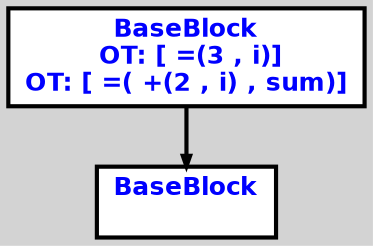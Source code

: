 digraph G {
ordering=out;
ranksep=.4;
bgcolor="lightgrey";  node [shape=box, fixedsize=false, fontsize=12, fontname="Helvetica-bold", fontcolor="blue"
width=.25, height=.25, color="black", fillcolor="white", style="filled, solid, bold"];

edge [arrowsize=.5, color="black", style="bold"]    n000011C984FA13A0 [label="BaseBlock\n OT: [ =(3 , i)]
OT: [ =( +(2 , i) , sum)]
"]
    n000011C984FA1400 [label="BaseBlock\n "]
    n000011C984FA13A0 -> n000011C984FA1400
}
